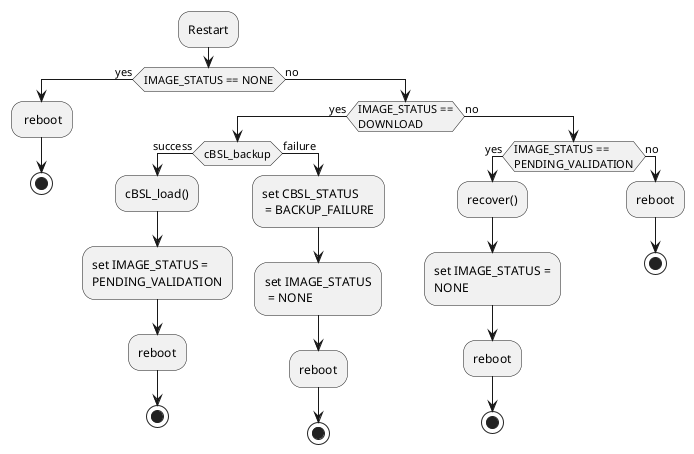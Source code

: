 @startuml

:Restart;
if (IMAGE_STATUS == NONE) then (yes)
    : reboot;
    stop
else (no)
    if (IMAGE_STATUS ==\nDOWNLOAD) then (yes)
        if (cBSL_backup) then (success)
            :cBSL_load();
            :set IMAGE_STATUS =\nPENDING_VALIDATION;
            :reboot;
            stop
        else (failure)
            :set CBSL_STATUS\n = BACKUP_FAILURE;
            :set IMAGE_STATUS\n = NONE;
            :reboot;
            stop
        endif
    else (no)
        if (IMAGE_STATUS ==\nPENDING_VALIDATION) then (yes)
            :recover();
            :set IMAGE_STATUS =\nNONE;
            :reboot;
            stop
        else (no)
            :reboot;
            stop
        endif
    endif
endif

@enduml

